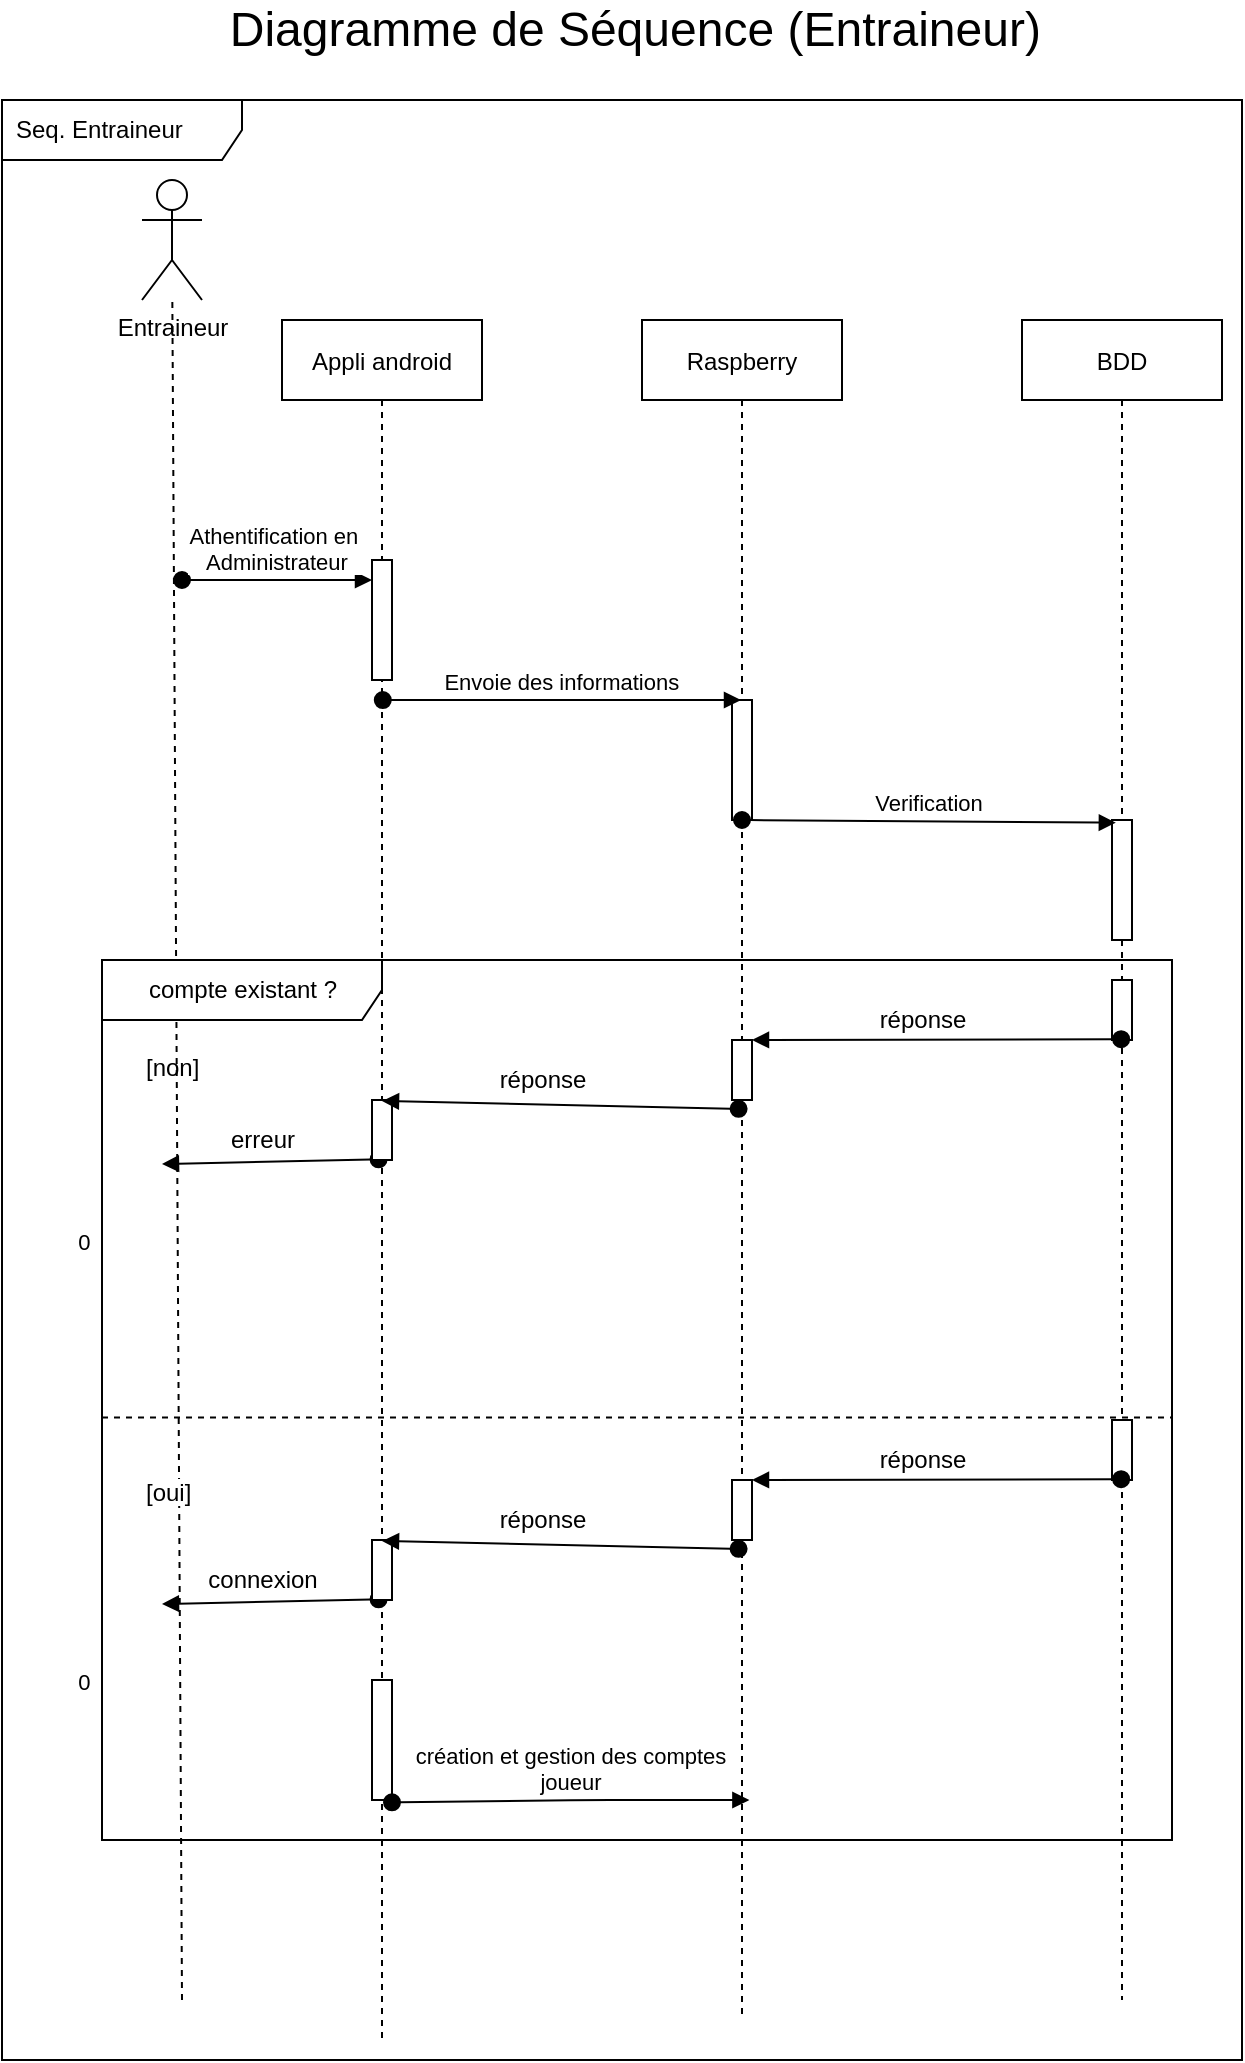 <mxfile version="16.5.1" type="device"><diagram id="kgpKYQtTHZ0yAKxKKP6v" name="Page-1"><mxGraphModel dx="1038" dy="641" grid="1" gridSize="10" guides="1" tooltips="1" connect="1" arrows="1" fold="1" page="1" pageScale="1" pageWidth="850" pageHeight="1100" math="0" shadow="0"><root><mxCell id="0"/><mxCell id="1" parent="0"/><mxCell id="sxOwkUULwyYMEePRrPZ8-1" value="Seq. Entraineur&amp;nbsp;&amp;nbsp;" style="shape=umlFrame;whiteSpace=wrap;html=1;width=120;height=30;boundedLbl=1;verticalAlign=middle;align=left;spacingLeft=5;" parent="1" vertex="1"><mxGeometry x="60" y="90" width="620" height="980" as="geometry"/></mxCell><mxCell id="3nuBFxr9cyL0pnOWT2aG-1" value="Appli android" style="shape=umlLifeline;perimeter=lifelinePerimeter;container=1;collapsible=0;recursiveResize=0;rounded=0;shadow=0;strokeWidth=1;" parent="1" vertex="1"><mxGeometry x="200" y="200" width="100" height="860" as="geometry"/></mxCell><mxCell id="3nuBFxr9cyL0pnOWT2aG-2" value="" style="points=[];perimeter=orthogonalPerimeter;rounded=0;shadow=0;strokeWidth=1;" parent="3nuBFxr9cyL0pnOWT2aG-1" vertex="1"><mxGeometry x="45" y="120" width="10" height="60" as="geometry"/></mxCell><mxCell id="3nuBFxr9cyL0pnOWT2aG-3" value="Athentification en &#10;Administrateur" style="verticalAlign=bottom;startArrow=oval;endArrow=block;startSize=8;shadow=0;strokeWidth=1;" parent="3nuBFxr9cyL0pnOWT2aG-1" target="3nuBFxr9cyL0pnOWT2aG-2" edge="1"><mxGeometry relative="1" as="geometry"><mxPoint x="-50" y="130" as="sourcePoint"/></mxGeometry></mxCell><mxCell id="oA9wVuTVR9XSwUEU4-ge-32" value="0" style="verticalAlign=bottom;startArrow=oval;endArrow=block;startSize=8;shadow=0;strokeWidth=1;exitX=0.483;exitY=0.488;exitDx=0;exitDy=0;exitPerimeter=0;" parent="3nuBFxr9cyL0pnOWT2aG-1" source="3nuBFxr9cyL0pnOWT2aG-1" edge="1"><mxGeometry x="1" y="62" relative="1" as="geometry"><mxPoint x="123.78" y="432.06" as="sourcePoint"/><mxPoint x="-60" y="422" as="targetPoint"/><Array as="points"/><mxPoint x="-40" y="-14" as="offset"/></mxGeometry></mxCell><mxCell id="oA9wVuTVR9XSwUEU4-ge-34" value="" style="points=[];perimeter=orthogonalPerimeter;rounded=0;shadow=0;strokeWidth=1;" parent="3nuBFxr9cyL0pnOWT2aG-1" vertex="1"><mxGeometry x="45" y="390" width="10" height="30" as="geometry"/></mxCell><mxCell id="oA9wVuTVR9XSwUEU4-ge-42" value="" style="points=[];perimeter=orthogonalPerimeter;rounded=0;shadow=0;strokeWidth=1;" parent="3nuBFxr9cyL0pnOWT2aG-1" vertex="1"><mxGeometry x="45" y="680" width="10" height="60" as="geometry"/></mxCell><mxCell id="oA9wVuTVR9XSwUEU4-ge-43" value="création et gestion des comptes&#10;joueur" style="verticalAlign=bottom;startArrow=oval;endArrow=block;startSize=8;shadow=0;strokeWidth=1;exitX=0.508;exitY=0.324;exitDx=0;exitDy=0;exitPerimeter=0;" parent="3nuBFxr9cyL0pnOWT2aG-1" edge="1"><mxGeometry relative="1" as="geometry"><mxPoint x="55.0" y="741.16" as="sourcePoint"/><mxPoint x="233.7" y="740.0" as="targetPoint"/><Array as="points"><mxPoint x="154.2" y="740"/></Array></mxGeometry></mxCell><mxCell id="3nuBFxr9cyL0pnOWT2aG-5" value="Raspberry" style="shape=umlLifeline;perimeter=lifelinePerimeter;container=1;collapsible=0;recursiveResize=0;rounded=0;shadow=0;strokeWidth=1;" parent="1" vertex="1"><mxGeometry x="380" y="200" width="100" height="850" as="geometry"/></mxCell><mxCell id="3nuBFxr9cyL0pnOWT2aG-6" value="" style="points=[];perimeter=orthogonalPerimeter;rounded=0;shadow=0;strokeWidth=1;" parent="3nuBFxr9cyL0pnOWT2aG-5" vertex="1"><mxGeometry x="45" y="190" width="10" height="60" as="geometry"/></mxCell><mxCell id="oA9wVuTVR9XSwUEU4-ge-39" value="" style="points=[];perimeter=orthogonalPerimeter;rounded=0;shadow=0;strokeWidth=1;" parent="3nuBFxr9cyL0pnOWT2aG-5" vertex="1"><mxGeometry x="45" y="360" width="10" height="30" as="geometry"/></mxCell><mxCell id="oA9wVuTVR9XSwUEU4-ge-2" value="Entraineur" style="shape=umlActor;verticalLabelPosition=bottom;verticalAlign=top;html=1;outlineConnect=0;" parent="1" vertex="1"><mxGeometry x="130" y="130" width="30" height="60" as="geometry"/></mxCell><mxCell id="oA9wVuTVR9XSwUEU4-ge-4" value="" style="endArrow=none;dashed=1;html=1;rounded=0;" parent="1" target="oA9wVuTVR9XSwUEU4-ge-2" edge="1"><mxGeometry width="50" height="50" relative="1" as="geometry"><mxPoint x="150" y="1040" as="sourcePoint"/><mxPoint x="170" y="240" as="targetPoint"/></mxGeometry></mxCell><mxCell id="oA9wVuTVR9XSwUEU4-ge-14" value="Envoie des informations" style="verticalAlign=bottom;startArrow=oval;endArrow=block;startSize=8;shadow=0;strokeWidth=1;exitX=0.504;exitY=0.221;exitDx=0;exitDy=0;exitPerimeter=0;" parent="1" source="3nuBFxr9cyL0pnOWT2aG-1" target="3nuBFxr9cyL0pnOWT2aG-5" edge="1"><mxGeometry relative="1" as="geometry"><mxPoint x="150" y="450" as="sourcePoint"/><mxPoint x="245" y="450" as="targetPoint"/><Array as="points"><mxPoint x="350" y="390"/></Array></mxGeometry></mxCell><mxCell id="oA9wVuTVR9XSwUEU4-ge-16" value="BDD" style="shape=umlLifeline;perimeter=lifelinePerimeter;container=1;collapsible=0;recursiveResize=0;rounded=0;shadow=0;strokeWidth=1;" parent="1" vertex="1"><mxGeometry x="570" y="200" width="100" height="840" as="geometry"/></mxCell><mxCell id="oA9wVuTVR9XSwUEU4-ge-17" value="" style="points=[];perimeter=orthogonalPerimeter;rounded=0;shadow=0;strokeWidth=1;" parent="oA9wVuTVR9XSwUEU4-ge-16" vertex="1"><mxGeometry x="45" y="250" width="10" height="60" as="geometry"/></mxCell><mxCell id="oA9wVuTVR9XSwUEU4-ge-30" value="" style="points=[];perimeter=orthogonalPerimeter;rounded=0;shadow=0;strokeWidth=1;" parent="oA9wVuTVR9XSwUEU4-ge-16" vertex="1"><mxGeometry x="45" y="330" width="10" height="30" as="geometry"/></mxCell><mxCell id="oA9wVuTVR9XSwUEU4-ge-60" value="0" style="verticalAlign=bottom;startArrow=oval;endArrow=block;startSize=8;shadow=0;strokeWidth=1;exitX=0.483;exitY=0.488;exitDx=0;exitDy=0;exitPerimeter=0;" parent="oA9wVuTVR9XSwUEU4-ge-16" edge="1"><mxGeometry x="1" y="62" relative="1" as="geometry"><mxPoint x="-321.7" y="639.68" as="sourcePoint"/><mxPoint x="-430" y="642" as="targetPoint"/><Array as="points"/><mxPoint x="-40" y="-14" as="offset"/></mxGeometry></mxCell><mxCell id="oA9wVuTVR9XSwUEU4-ge-61" value="" style="points=[];perimeter=orthogonalPerimeter;rounded=0;shadow=0;strokeWidth=1;" parent="oA9wVuTVR9XSwUEU4-ge-16" vertex="1"><mxGeometry x="-325" y="610" width="10" height="30" as="geometry"/></mxCell><mxCell id="oA9wVuTVR9XSwUEU4-ge-62" value="" style="points=[];perimeter=orthogonalPerimeter;rounded=0;shadow=0;strokeWidth=1;" parent="oA9wVuTVR9XSwUEU4-ge-16" vertex="1"><mxGeometry x="-145" y="580" width="10" height="30" as="geometry"/></mxCell><mxCell id="oA9wVuTVR9XSwUEU4-ge-63" value="" style="points=[];perimeter=orthogonalPerimeter;rounded=0;shadow=0;strokeWidth=1;" parent="oA9wVuTVR9XSwUEU4-ge-16" vertex="1"><mxGeometry x="45" y="550" width="10" height="30" as="geometry"/></mxCell><mxCell id="oA9wVuTVR9XSwUEU4-ge-64" value="" style="verticalAlign=bottom;startArrow=oval;endArrow=block;startSize=8;shadow=0;strokeWidth=1;exitX=0.457;exitY=0.986;exitDx=0;exitDy=0;exitPerimeter=0;" parent="oA9wVuTVR9XSwUEU4-ge-16" source="oA9wVuTVR9XSwUEU4-ge-63" target="oA9wVuTVR9XSwUEU4-ge-62" edge="1"><mxGeometry x="0.053" relative="1" as="geometry"><mxPoint x="46.48" y="610.66" as="sourcePoint"/><mxPoint x="48.1" y="640.08" as="targetPoint"/><Array as="points"/><mxPoint as="offset"/></mxGeometry></mxCell><mxCell id="oA9wVuTVR9XSwUEU4-ge-65" value="connexion" style="text;html=1;align=center;verticalAlign=middle;resizable=0;points=[];autosize=1;strokeColor=none;fillColor=none;" parent="oA9wVuTVR9XSwUEU4-ge-16" vertex="1"><mxGeometry x="-415" y="620" width="70" height="20" as="geometry"/></mxCell><mxCell id="oA9wVuTVR9XSwUEU4-ge-66" value="" style="verticalAlign=bottom;startArrow=oval;endArrow=block;startSize=8;shadow=0;strokeWidth=1;exitX=0.483;exitY=0.464;exitDx=0;exitDy=0;exitPerimeter=0;entryX=0.5;entryY=0.017;entryDx=0;entryDy=0;entryPerimeter=0;" parent="oA9wVuTVR9XSwUEU4-ge-16" target="oA9wVuTVR9XSwUEU4-ge-61" edge="1"><mxGeometry x="0.053" relative="1" as="geometry"><mxPoint x="-141.7" y="614.4" as="sourcePoint"/><mxPoint x="-310" y="610" as="targetPoint"/><Array as="points"/><mxPoint as="offset"/></mxGeometry></mxCell><mxCell id="oA9wVuTVR9XSwUEU4-ge-67" value="réponse" style="text;html=1;align=center;verticalAlign=middle;resizable=0;points=[];autosize=1;strokeColor=none;fillColor=none;" parent="oA9wVuTVR9XSwUEU4-ge-16" vertex="1"><mxGeometry x="-80" y="560" width="60" height="20" as="geometry"/></mxCell><mxCell id="oA9wVuTVR9XSwUEU4-ge-68" value="réponse" style="text;html=1;align=center;verticalAlign=middle;resizable=0;points=[];autosize=1;strokeColor=none;fillColor=none;" parent="oA9wVuTVR9XSwUEU4-ge-16" vertex="1"><mxGeometry x="-270" y="590" width="60" height="20" as="geometry"/></mxCell><mxCell id="oA9wVuTVR9XSwUEU4-ge-20" value="Verification" style="verticalAlign=bottom;startArrow=oval;endArrow=block;startSize=8;shadow=0;strokeWidth=1;exitX=0.511;exitY=0.444;exitDx=0;exitDy=0;exitPerimeter=0;entryX=0.193;entryY=0.022;entryDx=0;entryDy=0;entryPerimeter=0;" parent="1" target="oA9wVuTVR9XSwUEU4-ge-17" edge="1"><mxGeometry relative="1" as="geometry"><mxPoint x="430.0" y="450.0" as="sourcePoint"/><mxPoint x="608.4" y="450.0" as="targetPoint"/></mxGeometry></mxCell><mxCell id="oA9wVuTVR9XSwUEU4-ge-25" value="" style="verticalAlign=bottom;startArrow=oval;endArrow=block;startSize=8;shadow=0;strokeWidth=1;exitX=0.457;exitY=0.986;exitDx=0;exitDy=0;exitPerimeter=0;" parent="1" source="oA9wVuTVR9XSwUEU4-ge-30" target="oA9wVuTVR9XSwUEU4-ge-39" edge="1"><mxGeometry x="0.053" relative="1" as="geometry"><mxPoint x="616.48" y="590.66" as="sourcePoint"/><mxPoint x="618.1" y="620.08" as="targetPoint"/><Array as="points"/><mxPoint as="offset"/></mxGeometry></mxCell><mxCell id="oA9wVuTVR9XSwUEU4-ge-37" value="erreur" style="text;html=1;align=center;verticalAlign=middle;resizable=0;points=[];autosize=1;strokeColor=none;fillColor=none;" parent="1" vertex="1"><mxGeometry x="165" y="600" width="50" height="20" as="geometry"/></mxCell><mxCell id="oA9wVuTVR9XSwUEU4-ge-33" value="" style="verticalAlign=bottom;startArrow=oval;endArrow=block;startSize=8;shadow=0;strokeWidth=1;exitX=0.483;exitY=0.464;exitDx=0;exitDy=0;exitPerimeter=0;entryX=0.5;entryY=0.017;entryDx=0;entryDy=0;entryPerimeter=0;" parent="1" source="3nuBFxr9cyL0pnOWT2aG-5" target="oA9wVuTVR9XSwUEU4-ge-34" edge="1"><mxGeometry x="0.053" relative="1" as="geometry"><mxPoint x="663.78" y="670.06" as="sourcePoint"/><mxPoint x="260" y="590" as="targetPoint"/><Array as="points"/><mxPoint as="offset"/></mxGeometry></mxCell><mxCell id="oA9wVuTVR9XSwUEU4-ge-40" value="réponse" style="text;html=1;align=center;verticalAlign=middle;resizable=0;points=[];autosize=1;strokeColor=none;fillColor=none;" parent="1" vertex="1"><mxGeometry x="490" y="540" width="60" height="20" as="geometry"/></mxCell><mxCell id="oA9wVuTVR9XSwUEU4-ge-41" value="réponse" style="text;html=1;align=center;verticalAlign=middle;resizable=0;points=[];autosize=1;strokeColor=none;fillColor=none;" parent="1" vertex="1"><mxGeometry x="300" y="570" width="60" height="20" as="geometry"/></mxCell><mxCell id="sxOwkUULwyYMEePRrPZ8-2" value="&lt;font style=&quot;font-size: 24px&quot;&gt;Diagramme de Séquence (Entraineur)&amp;nbsp;&lt;/font&gt;" style="text;html=1;strokeColor=none;fillColor=none;align=center;verticalAlign=middle;whiteSpace=wrap;rounded=0;" parent="1" vertex="1"><mxGeometry x="150" y="40" width="460" height="30" as="geometry"/></mxCell><mxCell id="oA9wVuTVR9XSwUEU4-ge-21" value="compte existant ?" style="shape=umlFrame;tabWidth=110;tabHeight=30;tabPosition=left;html=1;boundedLbl=1;labelInHeader=1;width=140;height=30;" parent="1" vertex="1"><mxGeometry x="110" y="520" width="535" height="440" as="geometry"/></mxCell><mxCell id="oA9wVuTVR9XSwUEU4-ge-22" value="[non]    " style="text" parent="oA9wVuTVR9XSwUEU4-ge-21" vertex="1"><mxGeometry width="100" height="20" relative="1" as="geometry"><mxPoint x="20" y="40" as="offset"/></mxGeometry></mxCell><mxCell id="oA9wVuTVR9XSwUEU4-ge-23" value="[oui]" style="line;strokeWidth=1;dashed=1;labelPosition=center;verticalLabelPosition=bottom;align=left;verticalAlign=top;spacingLeft=20;spacingTop=15;" parent="oA9wVuTVR9XSwUEU4-ge-21" vertex="1"><mxGeometry y="220" width="535" height="17.6" as="geometry"/></mxCell></root></mxGraphModel></diagram></mxfile>